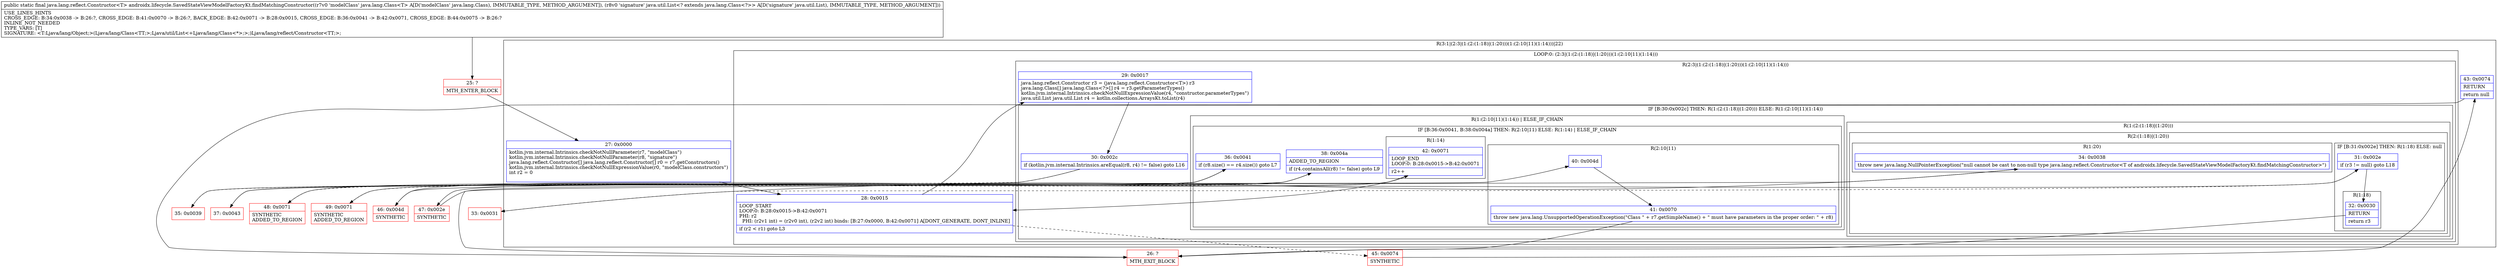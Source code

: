 digraph "CFG forandroidx.lifecycle.SavedStateViewModelFactoryKt.findMatchingConstructor(Ljava\/lang\/Class;Ljava\/util\/List;)Ljava\/lang\/reflect\/Constructor;" {
subgraph cluster_Region_1914950872 {
label = "R(3:1|(2:3|(1:(2:(1:18)|(1:20)))(1:(2:10|11)(1:14)))|22)";
node [shape=record,color=blue];
Node_27 [shape=record,label="{27\:\ 0x0000|kotlin.jvm.internal.Intrinsics.checkNotNullParameter(r7, \"modelClass\")\lkotlin.jvm.internal.Intrinsics.checkNotNullParameter(r8, \"signature\")\ljava.lang.reflect.Constructor[] java.lang.reflect.Constructor[] r0 = r7.getConstructors()\lkotlin.jvm.internal.Intrinsics.checkNotNullExpressionValue(r0, \"modelClass.constructors\")\lint r2 = 0\l\l}"];
subgraph cluster_LoopRegion_770034531 {
label = "LOOP:0: (2:3|(1:(2:(1:18)|(1:20)))(1:(2:10|11)(1:14)))";
node [shape=record,color=blue];
Node_28 [shape=record,label="{28\:\ 0x0015|LOOP_START\lLOOP:0: B:28:0x0015\-\>B:42:0x0071\lPHI: r2 \l  PHI: (r2v1 int) = (r2v0 int), (r2v2 int) binds: [B:27:0x0000, B:42:0x0071] A[DONT_GENERATE, DONT_INLINE]\l|if (r2 \< r1) goto L3\l}"];
subgraph cluster_Region_1297565101 {
label = "R(2:3|(1:(2:(1:18)|(1:20)))(1:(2:10|11)(1:14)))";
node [shape=record,color=blue];
Node_29 [shape=record,label="{29\:\ 0x0017|java.lang.reflect.Constructor r3 = (java.lang.reflect.Constructor\<T\>) r3\ljava.lang.Class[] java.lang.Class\<?\>[] r4 = r3.getParameterTypes()\lkotlin.jvm.internal.Intrinsics.checkNotNullExpressionValue(r4, \"constructor.parameterTypes\")\ljava.util.List java.util.List r4 = kotlin.collections.ArraysKt.toList(r4)\l}"];
subgraph cluster_IfRegion_1672816568 {
label = "IF [B:30:0x002c] THEN: R(1:(2:(1:18)|(1:20))) ELSE: R(1:(2:10|11)(1:14))";
node [shape=record,color=blue];
Node_30 [shape=record,label="{30\:\ 0x002c|if (kotlin.jvm.internal.Intrinsics.areEqual(r8, r4) != false) goto L16\l}"];
subgraph cluster_Region_378490263 {
label = "R(1:(2:(1:18)|(1:20)))";
node [shape=record,color=blue];
subgraph cluster_Region_923253185 {
label = "R(2:(1:18)|(1:20))";
node [shape=record,color=blue];
subgraph cluster_IfRegion_1358520003 {
label = "IF [B:31:0x002e] THEN: R(1:18) ELSE: null";
node [shape=record,color=blue];
Node_31 [shape=record,label="{31\:\ 0x002e|if (r3 != null) goto L18\l}"];
subgraph cluster_Region_1016120592 {
label = "R(1:18)";
node [shape=record,color=blue];
Node_32 [shape=record,label="{32\:\ 0x0030|RETURN\l|return r3\l}"];
}
}
subgraph cluster_Region_676977044 {
label = "R(1:20)";
node [shape=record,color=blue];
Node_34 [shape=record,label="{34\:\ 0x0038|throw new java.lang.NullPointerException(\"null cannot be cast to non\-null type java.lang.reflect.Constructor\<T of androidx.lifecycle.SavedStateViewModelFactoryKt.findMatchingConstructor\>\")\l}"];
}
}
}
subgraph cluster_Region_728019247 {
label = "R(1:(2:10|11)(1:14)) | ELSE_IF_CHAIN\l";
node [shape=record,color=blue];
subgraph cluster_IfRegion_347630670 {
label = "IF [B:36:0x0041, B:38:0x004a] THEN: R(2:10|11) ELSE: R(1:14) | ELSE_IF_CHAIN\l";
node [shape=record,color=blue];
Node_36 [shape=record,label="{36\:\ 0x0041|if (r8.size() == r4.size()) goto L7\l}"];
Node_38 [shape=record,label="{38\:\ 0x004a|ADDED_TO_REGION\l|if (r4.containsAll(r8) != false) goto L9\l}"];
subgraph cluster_Region_1198240289 {
label = "R(2:10|11)";
node [shape=record,color=blue];
Node_40 [shape=record,label="{40\:\ 0x004d}"];
Node_41 [shape=record,label="{41\:\ 0x0070|throw new java.lang.UnsupportedOperationException(\"Class \" + r7.getSimpleName() + \" must have parameters in the proper order: \" + r8)\l}"];
}
subgraph cluster_Region_1715939253 {
label = "R(1:14)";
node [shape=record,color=blue];
Node_42 [shape=record,label="{42\:\ 0x0071|LOOP_END\lLOOP:0: B:28:0x0015\-\>B:42:0x0071\l|r2++\l}"];
}
}
}
}
}
}
Node_43 [shape=record,label="{43\:\ 0x0074|RETURN\l|return null\l}"];
}
Node_25 [shape=record,color=red,label="{25\:\ ?|MTH_ENTER_BLOCK\l}"];
Node_35 [shape=record,color=red,label="{35\:\ 0x0039}"];
Node_37 [shape=record,color=red,label="{37\:\ 0x0043}"];
Node_46 [shape=record,color=red,label="{46\:\ 0x004d|SYNTHETIC\l}"];
Node_26 [shape=record,color=red,label="{26\:\ ?|MTH_EXIT_BLOCK\l}"];
Node_49 [shape=record,color=red,label="{49\:\ 0x0071|SYNTHETIC\lADDED_TO_REGION\l}"];
Node_48 [shape=record,color=red,label="{48\:\ 0x0071|SYNTHETIC\lADDED_TO_REGION\l}"];
Node_47 [shape=record,color=red,label="{47\:\ 0x002e|SYNTHETIC\l}"];
Node_33 [shape=record,color=red,label="{33\:\ 0x0031}"];
Node_45 [shape=record,color=red,label="{45\:\ 0x0074|SYNTHETIC\l}"];
MethodNode[shape=record,label="{public static final java.lang.reflect.Constructor\<T\> androidx.lifecycle.SavedStateViewModelFactoryKt.findMatchingConstructor((r7v0 'modelClass' java.lang.Class\<T\> A[D('modelClass' java.lang.Class), IMMUTABLE_TYPE, METHOD_ARGUMENT]), (r8v0 'signature' java.util.List\<? extends java.lang.Class\<?\>\> A[D('signature' java.util.List), IMMUTABLE_TYPE, METHOD_ARGUMENT]))  | USE_LINES_HINTS\lCROSS_EDGE: B:34:0x0038 \-\> B:26:?, CROSS_EDGE: B:41:0x0070 \-\> B:26:?, BACK_EDGE: B:42:0x0071 \-\> B:28:0x0015, CROSS_EDGE: B:36:0x0041 \-\> B:42:0x0071, CROSS_EDGE: B:44:0x0075 \-\> B:26:?\lINLINE_NOT_NEEDED\lTYPE_VARS: [T]\lSIGNATURE: \<T:Ljava\/lang\/Object;\>(Ljava\/lang\/Class\<TT;\>;Ljava\/util\/List\<+Ljava\/lang\/Class\<*\>;\>;)Ljava\/lang\/reflect\/Constructor\<TT;\>;\l}"];
MethodNode -> Node_25;Node_27 -> Node_28;
Node_28 -> Node_29;
Node_28 -> Node_45[style=dashed];
Node_29 -> Node_30;
Node_30 -> Node_35[style=dashed];
Node_30 -> Node_47;
Node_31 -> Node_32;
Node_31 -> Node_33[style=dashed];
Node_32 -> Node_26;
Node_34 -> Node_26;
Node_36 -> Node_37;
Node_36 -> Node_48[style=dashed];
Node_38 -> Node_46;
Node_38 -> Node_49[style=dashed];
Node_40 -> Node_41;
Node_41 -> Node_26;
Node_42 -> Node_28;
Node_43 -> Node_26;
Node_25 -> Node_27;
Node_35 -> Node_36;
Node_37 -> Node_38;
Node_46 -> Node_40;
Node_49 -> Node_42;
Node_48 -> Node_42;
Node_47 -> Node_31;
Node_33 -> Node_34;
Node_45 -> Node_43;
}

